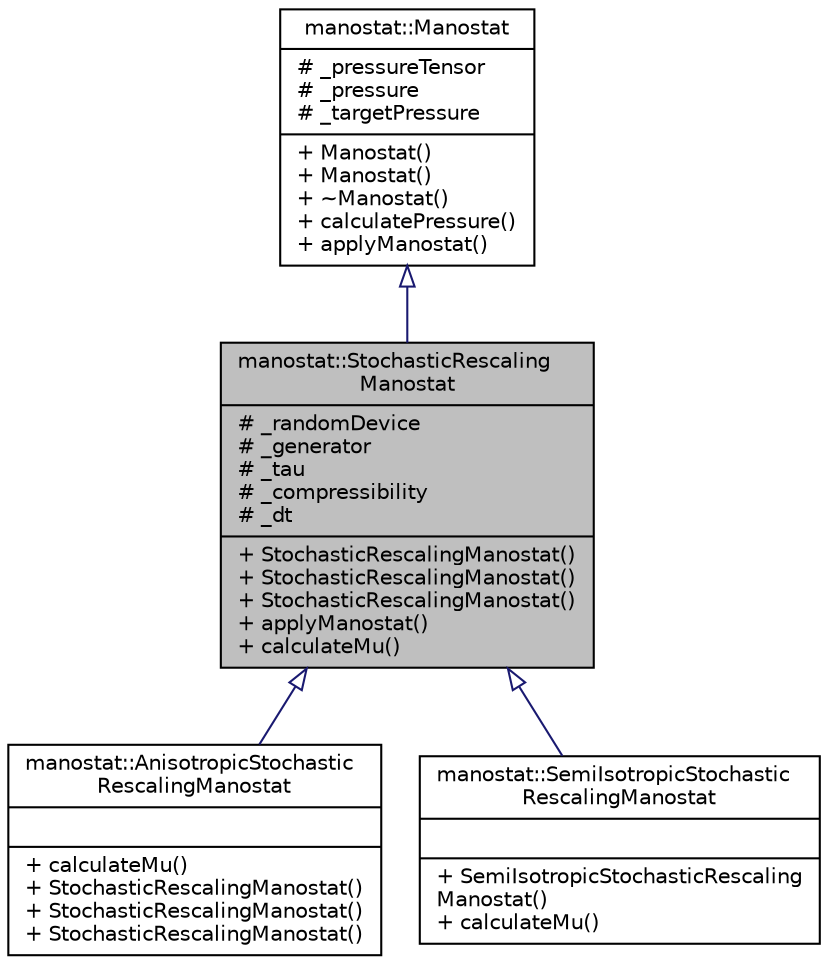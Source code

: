digraph "manostat::StochasticRescalingManostat"
{
 // LATEX_PDF_SIZE
  edge [fontname="Helvetica",fontsize="10",labelfontname="Helvetica",labelfontsize="10"];
  node [fontname="Helvetica",fontsize="10",shape=record];
  Node1 [label="{manostat::StochasticRescaling\lManostat\n|# _randomDevice\l# _generator\l# _tau\l# _compressibility\l# _dt\l|+ StochasticRescalingManostat()\l+ StochasticRescalingManostat()\l+ StochasticRescalingManostat()\l+ applyManostat()\l+ calculateMu()\l}",height=0.2,width=0.4,color="black", fillcolor="grey75", style="filled", fontcolor="black",tooltip=" "];
  Node2 -> Node1 [dir="back",color="midnightblue",fontsize="10",style="solid",arrowtail="onormal",fontname="Helvetica"];
  Node2 [label="{manostat::Manostat\n|# _pressureTensor\l# _pressure\l# _targetPressure\l|+ Manostat()\l+ Manostat()\l+ ~Manostat()\l+ calculatePressure()\l+ applyManostat()\l}",height=0.2,width=0.4,color="black", fillcolor="white", style="filled",URL="$classmanostat_1_1Manostat.html",tooltip="Manostat is a base class for all manostats."];
  Node1 -> Node3 [dir="back",color="midnightblue",fontsize="10",style="solid",arrowtail="onormal",fontname="Helvetica"];
  Node3 [label="{manostat::AnisotropicStochastic\lRescalingManostat\n||+ calculateMu()\l+ StochasticRescalingManostat()\l+ StochasticRescalingManostat()\l+ StochasticRescalingManostat()\l}",height=0.2,width=0.4,color="black", fillcolor="white", style="filled",URL="$classmanostat_1_1AnisotropicStochasticRescalingManostat.html",tooltip=" "];
  Node1 -> Node4 [dir="back",color="midnightblue",fontsize="10",style="solid",arrowtail="onormal",fontname="Helvetica"];
  Node4 [label="{manostat::SemiIsotropicStochastic\lRescalingManostat\n||+ SemiIsotropicStochasticRescaling\lManostat()\l+ calculateMu()\l}",height=0.2,width=0.4,color="black", fillcolor="white", style="filled",URL="$classmanostat_1_1SemiIsotropicStochasticRescalingManostat.html",tooltip=" "];
}
